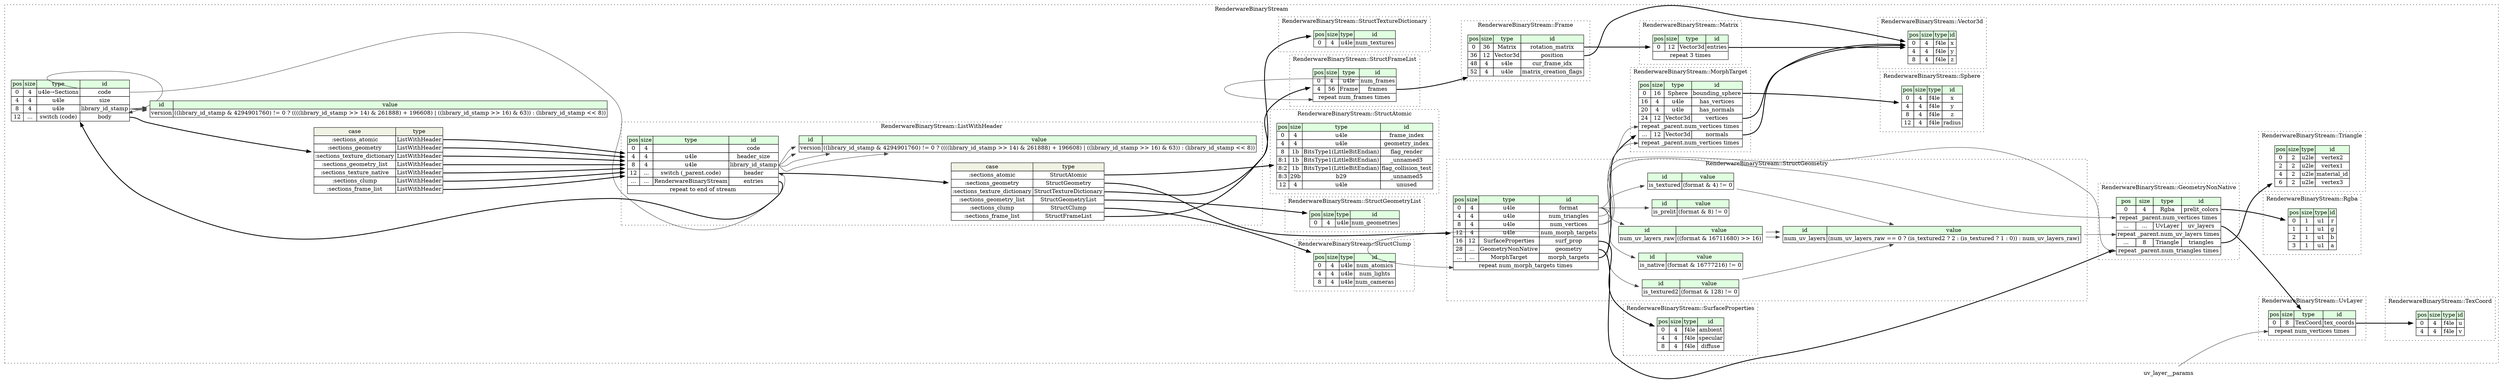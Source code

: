 digraph {
	rankdir=LR;
	node [shape=plaintext];
	subgraph cluster__renderware_binary_stream {
		label="RenderwareBinaryStream";
		graph[style=dotted];

		renderware_binary_stream__seq [label=<<TABLE BORDER="0" CELLBORDER="1" CELLSPACING="0">
			<TR><TD BGCOLOR="#E0FFE0">pos</TD><TD BGCOLOR="#E0FFE0">size</TD><TD BGCOLOR="#E0FFE0">type</TD><TD BGCOLOR="#E0FFE0">id</TD></TR>
			<TR><TD PORT="code_pos">0</TD><TD PORT="code_size">4</TD><TD>u4le→Sections</TD><TD PORT="code_type">code</TD></TR>
			<TR><TD PORT="size_pos">4</TD><TD PORT="size_size">4</TD><TD>u4le</TD><TD PORT="size_type">size</TD></TR>
			<TR><TD PORT="library_id_stamp_pos">8</TD><TD PORT="library_id_stamp_size">4</TD><TD>u4le</TD><TD PORT="library_id_stamp_type">library_id_stamp</TD></TR>
			<TR><TD PORT="body_pos">12</TD><TD PORT="body_size">...</TD><TD>switch (code)</TD><TD PORT="body_type">body</TD></TR>
		</TABLE>>];
		renderware_binary_stream__inst__version [label=<<TABLE BORDER="0" CELLBORDER="1" CELLSPACING="0">
			<TR><TD BGCOLOR="#E0FFE0">id</TD><TD BGCOLOR="#E0FFE0">value</TD></TR>
			<TR><TD>version</TD><TD>((library_id_stamp &amp; 4294901760) != 0 ? ((((library_id_stamp &gt;&gt; 14) &amp; 261888) + 196608) | ((library_id_stamp &gt;&gt; 16) &amp; 63)) : (library_id_stamp &lt;&lt; 8))</TD></TR>
		</TABLE>>];
renderware_binary_stream__seq_body_switch [label=<<TABLE BORDER="0" CELLBORDER="1" CELLSPACING="0">
	<TR><TD BGCOLOR="#F0F2E4">case</TD><TD BGCOLOR="#F0F2E4">type</TD></TR>
	<TR><TD>:sections_atomic</TD><TD PORT="case0">ListWithHeader</TD></TR>
	<TR><TD>:sections_geometry</TD><TD PORT="case1">ListWithHeader</TD></TR>
	<TR><TD>:sections_texture_dictionary</TD><TD PORT="case2">ListWithHeader</TD></TR>
	<TR><TD>:sections_geometry_list</TD><TD PORT="case3">ListWithHeader</TD></TR>
	<TR><TD>:sections_texture_native</TD><TD PORT="case4">ListWithHeader</TD></TR>
	<TR><TD>:sections_clump</TD><TD PORT="case5">ListWithHeader</TD></TR>
	<TR><TD>:sections_frame_list</TD><TD PORT="case6">ListWithHeader</TD></TR>
</TABLE>>];
		subgraph cluster__struct_clump {
			label="RenderwareBinaryStream::StructClump";
			graph[style=dotted];

			struct_clump__seq [label=<<TABLE BORDER="0" CELLBORDER="1" CELLSPACING="0">
				<TR><TD BGCOLOR="#E0FFE0">pos</TD><TD BGCOLOR="#E0FFE0">size</TD><TD BGCOLOR="#E0FFE0">type</TD><TD BGCOLOR="#E0FFE0">id</TD></TR>
				<TR><TD PORT="num_atomics_pos">0</TD><TD PORT="num_atomics_size">4</TD><TD>u4le</TD><TD PORT="num_atomics_type">num_atomics</TD></TR>
				<TR><TD PORT="num_lights_pos">4</TD><TD PORT="num_lights_size">4</TD><TD>u4le</TD><TD PORT="num_lights_type">num_lights</TD></TR>
				<TR><TD PORT="num_cameras_pos">8</TD><TD PORT="num_cameras_size">4</TD><TD>u4le</TD><TD PORT="num_cameras_type">num_cameras</TD></TR>
			</TABLE>>];
		}
		subgraph cluster__struct_geometry {
			label="RenderwareBinaryStream::StructGeometry";
			graph[style=dotted];

			struct_geometry__seq [label=<<TABLE BORDER="0" CELLBORDER="1" CELLSPACING="0">
				<TR><TD BGCOLOR="#E0FFE0">pos</TD><TD BGCOLOR="#E0FFE0">size</TD><TD BGCOLOR="#E0FFE0">type</TD><TD BGCOLOR="#E0FFE0">id</TD></TR>
				<TR><TD PORT="format_pos">0</TD><TD PORT="format_size">4</TD><TD>u4le</TD><TD PORT="format_type">format</TD></TR>
				<TR><TD PORT="num_triangles_pos">4</TD><TD PORT="num_triangles_size">4</TD><TD>u4le</TD><TD PORT="num_triangles_type">num_triangles</TD></TR>
				<TR><TD PORT="num_vertices_pos">8</TD><TD PORT="num_vertices_size">4</TD><TD>u4le</TD><TD PORT="num_vertices_type">num_vertices</TD></TR>
				<TR><TD PORT="num_morph_targets_pos">12</TD><TD PORT="num_morph_targets_size">4</TD><TD>u4le</TD><TD PORT="num_morph_targets_type">num_morph_targets</TD></TR>
				<TR><TD PORT="surf_prop_pos">16</TD><TD PORT="surf_prop_size">12</TD><TD>SurfaceProperties</TD><TD PORT="surf_prop_type">surf_prop</TD></TR>
				<TR><TD PORT="geometry_pos">28</TD><TD PORT="geometry_size">...</TD><TD>GeometryNonNative</TD><TD PORT="geometry_type">geometry</TD></TR>
				<TR><TD PORT="morph_targets_pos">...</TD><TD PORT="morph_targets_size">...</TD><TD>MorphTarget</TD><TD PORT="morph_targets_type">morph_targets</TD></TR>
				<TR><TD COLSPAN="4" PORT="morph_targets__repeat">repeat num_morph_targets times</TD></TR>
			</TABLE>>];
			struct_geometry__inst__num_uv_layers_raw [label=<<TABLE BORDER="0" CELLBORDER="1" CELLSPACING="0">
				<TR><TD BGCOLOR="#E0FFE0">id</TD><TD BGCOLOR="#E0FFE0">value</TD></TR>
				<TR><TD>num_uv_layers_raw</TD><TD>((format &amp; 16711680) &gt;&gt; 16)</TD></TR>
			</TABLE>>];
			struct_geometry__inst__is_textured [label=<<TABLE BORDER="0" CELLBORDER="1" CELLSPACING="0">
				<TR><TD BGCOLOR="#E0FFE0">id</TD><TD BGCOLOR="#E0FFE0">value</TD></TR>
				<TR><TD>is_textured</TD><TD>(format &amp; 4) != 0</TD></TR>
			</TABLE>>];
			struct_geometry__inst__is_native [label=<<TABLE BORDER="0" CELLBORDER="1" CELLSPACING="0">
				<TR><TD BGCOLOR="#E0FFE0">id</TD><TD BGCOLOR="#E0FFE0">value</TD></TR>
				<TR><TD>is_native</TD><TD>(format &amp; 16777216) != 0</TD></TR>
			</TABLE>>];
			struct_geometry__inst__num_uv_layers [label=<<TABLE BORDER="0" CELLBORDER="1" CELLSPACING="0">
				<TR><TD BGCOLOR="#E0FFE0">id</TD><TD BGCOLOR="#E0FFE0">value</TD></TR>
				<TR><TD>num_uv_layers</TD><TD>(num_uv_layers_raw == 0 ? (is_textured2 ? 2 : (is_textured ? 1 : 0)) : num_uv_layers_raw)</TD></TR>
			</TABLE>>];
			struct_geometry__inst__is_textured2 [label=<<TABLE BORDER="0" CELLBORDER="1" CELLSPACING="0">
				<TR><TD BGCOLOR="#E0FFE0">id</TD><TD BGCOLOR="#E0FFE0">value</TD></TR>
				<TR><TD>is_textured2</TD><TD>(format &amp; 128) != 0</TD></TR>
			</TABLE>>];
			struct_geometry__inst__is_prelit [label=<<TABLE BORDER="0" CELLBORDER="1" CELLSPACING="0">
				<TR><TD BGCOLOR="#E0FFE0">id</TD><TD BGCOLOR="#E0FFE0">value</TD></TR>
				<TR><TD>is_prelit</TD><TD>(format &amp; 8) != 0</TD></TR>
			</TABLE>>];
		}
		subgraph cluster__geometry_non_native {
			label="RenderwareBinaryStream::GeometryNonNative";
			graph[style=dotted];

			geometry_non_native__seq [label=<<TABLE BORDER="0" CELLBORDER="1" CELLSPACING="0">
				<TR><TD BGCOLOR="#E0FFE0">pos</TD><TD BGCOLOR="#E0FFE0">size</TD><TD BGCOLOR="#E0FFE0">type</TD><TD BGCOLOR="#E0FFE0">id</TD></TR>
				<TR><TD PORT="prelit_colors_pos">0</TD><TD PORT="prelit_colors_size">4</TD><TD>Rgba</TD><TD PORT="prelit_colors_type">prelit_colors</TD></TR>
				<TR><TD COLSPAN="4" PORT="prelit_colors__repeat">repeat _parent.num_vertices times</TD></TR>
				<TR><TD PORT="uv_layers_pos">...</TD><TD PORT="uv_layers_size">...</TD><TD>UvLayer</TD><TD PORT="uv_layers_type">uv_layers</TD></TR>
				<TR><TD COLSPAN="4" PORT="uv_layers__repeat">repeat _parent.num_uv_layers times</TD></TR>
				<TR><TD PORT="triangles_pos">...</TD><TD PORT="triangles_size">8</TD><TD>Triangle</TD><TD PORT="triangles_type">triangles</TD></TR>
				<TR><TD COLSPAN="4" PORT="triangles__repeat">repeat _parent.num_triangles times</TD></TR>
			</TABLE>>];
		}
		subgraph cluster__struct_geometry_list {
			label="RenderwareBinaryStream::StructGeometryList";
			graph[style=dotted];

			struct_geometry_list__seq [label=<<TABLE BORDER="0" CELLBORDER="1" CELLSPACING="0">
				<TR><TD BGCOLOR="#E0FFE0">pos</TD><TD BGCOLOR="#E0FFE0">size</TD><TD BGCOLOR="#E0FFE0">type</TD><TD BGCOLOR="#E0FFE0">id</TD></TR>
				<TR><TD PORT="num_geometries_pos">0</TD><TD PORT="num_geometries_size">4</TD><TD>u4le</TD><TD PORT="num_geometries_type">num_geometries</TD></TR>
			</TABLE>>];
		}
		subgraph cluster__rgba {
			label="RenderwareBinaryStream::Rgba";
			graph[style=dotted];

			rgba__seq [label=<<TABLE BORDER="0" CELLBORDER="1" CELLSPACING="0">
				<TR><TD BGCOLOR="#E0FFE0">pos</TD><TD BGCOLOR="#E0FFE0">size</TD><TD BGCOLOR="#E0FFE0">type</TD><TD BGCOLOR="#E0FFE0">id</TD></TR>
				<TR><TD PORT="r_pos">0</TD><TD PORT="r_size">1</TD><TD>u1</TD><TD PORT="r_type">r</TD></TR>
				<TR><TD PORT="g_pos">1</TD><TD PORT="g_size">1</TD><TD>u1</TD><TD PORT="g_type">g</TD></TR>
				<TR><TD PORT="b_pos">2</TD><TD PORT="b_size">1</TD><TD>u1</TD><TD PORT="b_type">b</TD></TR>
				<TR><TD PORT="a_pos">3</TD><TD PORT="a_size">1</TD><TD>u1</TD><TD PORT="a_type">a</TD></TR>
			</TABLE>>];
		}
		subgraph cluster__sphere {
			label="RenderwareBinaryStream::Sphere";
			graph[style=dotted];

			sphere__seq [label=<<TABLE BORDER="0" CELLBORDER="1" CELLSPACING="0">
				<TR><TD BGCOLOR="#E0FFE0">pos</TD><TD BGCOLOR="#E0FFE0">size</TD><TD BGCOLOR="#E0FFE0">type</TD><TD BGCOLOR="#E0FFE0">id</TD></TR>
				<TR><TD PORT="x_pos">0</TD><TD PORT="x_size">4</TD><TD>f4le</TD><TD PORT="x_type">x</TD></TR>
				<TR><TD PORT="y_pos">4</TD><TD PORT="y_size">4</TD><TD>f4le</TD><TD PORT="y_type">y</TD></TR>
				<TR><TD PORT="z_pos">8</TD><TD PORT="z_size">4</TD><TD>f4le</TD><TD PORT="z_type">z</TD></TR>
				<TR><TD PORT="radius_pos">12</TD><TD PORT="radius_size">4</TD><TD>f4le</TD><TD PORT="radius_type">radius</TD></TR>
			</TABLE>>];
		}
		subgraph cluster__morph_target {
			label="RenderwareBinaryStream::MorphTarget";
			graph[style=dotted];

			morph_target__seq [label=<<TABLE BORDER="0" CELLBORDER="1" CELLSPACING="0">
				<TR><TD BGCOLOR="#E0FFE0">pos</TD><TD BGCOLOR="#E0FFE0">size</TD><TD BGCOLOR="#E0FFE0">type</TD><TD BGCOLOR="#E0FFE0">id</TD></TR>
				<TR><TD PORT="bounding_sphere_pos">0</TD><TD PORT="bounding_sphere_size">16</TD><TD>Sphere</TD><TD PORT="bounding_sphere_type">bounding_sphere</TD></TR>
				<TR><TD PORT="has_vertices_pos">16</TD><TD PORT="has_vertices_size">4</TD><TD>u4le</TD><TD PORT="has_vertices_type">has_vertices</TD></TR>
				<TR><TD PORT="has_normals_pos">20</TD><TD PORT="has_normals_size">4</TD><TD>u4le</TD><TD PORT="has_normals_type">has_normals</TD></TR>
				<TR><TD PORT="vertices_pos">24</TD><TD PORT="vertices_size">12</TD><TD>Vector3d</TD><TD PORT="vertices_type">vertices</TD></TR>
				<TR><TD COLSPAN="4" PORT="vertices__repeat">repeat _parent.num_vertices times</TD></TR>
				<TR><TD PORT="normals_pos">...</TD><TD PORT="normals_size">12</TD><TD>Vector3d</TD><TD PORT="normals_type">normals</TD></TR>
				<TR><TD COLSPAN="4" PORT="normals__repeat">repeat _parent.num_vertices times</TD></TR>
			</TABLE>>];
		}
		subgraph cluster__struct_atomic {
			label="RenderwareBinaryStream::StructAtomic";
			graph[style=dotted];

			struct_atomic__seq [label=<<TABLE BORDER="0" CELLBORDER="1" CELLSPACING="0">
				<TR><TD BGCOLOR="#E0FFE0">pos</TD><TD BGCOLOR="#E0FFE0">size</TD><TD BGCOLOR="#E0FFE0">type</TD><TD BGCOLOR="#E0FFE0">id</TD></TR>
				<TR><TD PORT="frame_index_pos">0</TD><TD PORT="frame_index_size">4</TD><TD>u4le</TD><TD PORT="frame_index_type">frame_index</TD></TR>
				<TR><TD PORT="geometry_index_pos">4</TD><TD PORT="geometry_index_size">4</TD><TD>u4le</TD><TD PORT="geometry_index_type">geometry_index</TD></TR>
				<TR><TD PORT="flag_render_pos">8</TD><TD PORT="flag_render_size">1b</TD><TD>BitsType1(LittleBitEndian)</TD><TD PORT="flag_render_type">flag_render</TD></TR>
				<TR><TD PORT="_unnamed3_pos">8:1</TD><TD PORT="_unnamed3_size">1b</TD><TD>BitsType1(LittleBitEndian)</TD><TD PORT="_unnamed3_type">_unnamed3</TD></TR>
				<TR><TD PORT="flag_collision_test_pos">8:2</TD><TD PORT="flag_collision_test_size">1b</TD><TD>BitsType1(LittleBitEndian)</TD><TD PORT="flag_collision_test_type">flag_collision_test</TD></TR>
				<TR><TD PORT="_unnamed5_pos">8:3</TD><TD PORT="_unnamed5_size">29b</TD><TD>b29</TD><TD PORT="_unnamed5_type">_unnamed5</TD></TR>
				<TR><TD PORT="unused_pos">12</TD><TD PORT="unused_size">4</TD><TD>u4le</TD><TD PORT="unused_type">unused</TD></TR>
			</TABLE>>];
		}
		subgraph cluster__surface_properties {
			label="RenderwareBinaryStream::SurfaceProperties";
			graph[style=dotted];

			surface_properties__seq [label=<<TABLE BORDER="0" CELLBORDER="1" CELLSPACING="0">
				<TR><TD BGCOLOR="#E0FFE0">pos</TD><TD BGCOLOR="#E0FFE0">size</TD><TD BGCOLOR="#E0FFE0">type</TD><TD BGCOLOR="#E0FFE0">id</TD></TR>
				<TR><TD PORT="ambient_pos">0</TD><TD PORT="ambient_size">4</TD><TD>f4le</TD><TD PORT="ambient_type">ambient</TD></TR>
				<TR><TD PORT="specular_pos">4</TD><TD PORT="specular_size">4</TD><TD>f4le</TD><TD PORT="specular_type">specular</TD></TR>
				<TR><TD PORT="diffuse_pos">8</TD><TD PORT="diffuse_size">4</TD><TD>f4le</TD><TD PORT="diffuse_type">diffuse</TD></TR>
			</TABLE>>];
		}
		subgraph cluster__struct_frame_list {
			label="RenderwareBinaryStream::StructFrameList";
			graph[style=dotted];

			struct_frame_list__seq [label=<<TABLE BORDER="0" CELLBORDER="1" CELLSPACING="0">
				<TR><TD BGCOLOR="#E0FFE0">pos</TD><TD BGCOLOR="#E0FFE0">size</TD><TD BGCOLOR="#E0FFE0">type</TD><TD BGCOLOR="#E0FFE0">id</TD></TR>
				<TR><TD PORT="num_frames_pos">0</TD><TD PORT="num_frames_size">4</TD><TD>u4le</TD><TD PORT="num_frames_type">num_frames</TD></TR>
				<TR><TD PORT="frames_pos">4</TD><TD PORT="frames_size">56</TD><TD>Frame</TD><TD PORT="frames_type">frames</TD></TR>
				<TR><TD COLSPAN="4" PORT="frames__repeat">repeat num_frames times</TD></TR>
			</TABLE>>];
		}
		subgraph cluster__matrix {
			label="RenderwareBinaryStream::Matrix";
			graph[style=dotted];

			matrix__seq [label=<<TABLE BORDER="0" CELLBORDER="1" CELLSPACING="0">
				<TR><TD BGCOLOR="#E0FFE0">pos</TD><TD BGCOLOR="#E0FFE0">size</TD><TD BGCOLOR="#E0FFE0">type</TD><TD BGCOLOR="#E0FFE0">id</TD></TR>
				<TR><TD PORT="entries_pos">0</TD><TD PORT="entries_size">12</TD><TD>Vector3d</TD><TD PORT="entries_type">entries</TD></TR>
				<TR><TD COLSPAN="4" PORT="entries__repeat">repeat 3 times</TD></TR>
			</TABLE>>];
		}
		subgraph cluster__vector_3d {
			label="RenderwareBinaryStream::Vector3d";
			graph[style=dotted];

			vector_3d__seq [label=<<TABLE BORDER="0" CELLBORDER="1" CELLSPACING="0">
				<TR><TD BGCOLOR="#E0FFE0">pos</TD><TD BGCOLOR="#E0FFE0">size</TD><TD BGCOLOR="#E0FFE0">type</TD><TD BGCOLOR="#E0FFE0">id</TD></TR>
				<TR><TD PORT="x_pos">0</TD><TD PORT="x_size">4</TD><TD>f4le</TD><TD PORT="x_type">x</TD></TR>
				<TR><TD PORT="y_pos">4</TD><TD PORT="y_size">4</TD><TD>f4le</TD><TD PORT="y_type">y</TD></TR>
				<TR><TD PORT="z_pos">8</TD><TD PORT="z_size">4</TD><TD>f4le</TD><TD PORT="z_type">z</TD></TR>
			</TABLE>>];
		}
		subgraph cluster__list_with_header {
			label="RenderwareBinaryStream::ListWithHeader";
			graph[style=dotted];

			list_with_header__seq [label=<<TABLE BORDER="0" CELLBORDER="1" CELLSPACING="0">
				<TR><TD BGCOLOR="#E0FFE0">pos</TD><TD BGCOLOR="#E0FFE0">size</TD><TD BGCOLOR="#E0FFE0">type</TD><TD BGCOLOR="#E0FFE0">id</TD></TR>
				<TR><TD PORT="code_pos">0</TD><TD PORT="code_size">4</TD><TD></TD><TD PORT="code_type">code</TD></TR>
				<TR><TD PORT="header_size_pos">4</TD><TD PORT="header_size_size">4</TD><TD>u4le</TD><TD PORT="header_size_type">header_size</TD></TR>
				<TR><TD PORT="library_id_stamp_pos">8</TD><TD PORT="library_id_stamp_size">4</TD><TD>u4le</TD><TD PORT="library_id_stamp_type">library_id_stamp</TD></TR>
				<TR><TD PORT="header_pos">12</TD><TD PORT="header_size">...</TD><TD>switch (_parent.code)</TD><TD PORT="header_type">header</TD></TR>
				<TR><TD PORT="entries_pos">...</TD><TD PORT="entries_size">...</TD><TD>RenderwareBinaryStream</TD><TD PORT="entries_type">entries</TD></TR>
				<TR><TD COLSPAN="4" PORT="entries__repeat">repeat to end of stream</TD></TR>
			</TABLE>>];
			list_with_header__inst__version [label=<<TABLE BORDER="0" CELLBORDER="1" CELLSPACING="0">
				<TR><TD BGCOLOR="#E0FFE0">id</TD><TD BGCOLOR="#E0FFE0">value</TD></TR>
				<TR><TD>version</TD><TD>((library_id_stamp &amp; 4294901760) != 0 ? ((((library_id_stamp &gt;&gt; 14) &amp; 261888) + 196608) | ((library_id_stamp &gt;&gt; 16) &amp; 63)) : (library_id_stamp &lt;&lt; 8))</TD></TR>
			</TABLE>>];
list_with_header__seq_header_switch [label=<<TABLE BORDER="0" CELLBORDER="1" CELLSPACING="0">
	<TR><TD BGCOLOR="#F0F2E4">case</TD><TD BGCOLOR="#F0F2E4">type</TD></TR>
	<TR><TD>:sections_atomic</TD><TD PORT="case0">StructAtomic</TD></TR>
	<TR><TD>:sections_geometry</TD><TD PORT="case1">StructGeometry</TD></TR>
	<TR><TD>:sections_texture_dictionary</TD><TD PORT="case2">StructTextureDictionary</TD></TR>
	<TR><TD>:sections_geometry_list</TD><TD PORT="case3">StructGeometryList</TD></TR>
	<TR><TD>:sections_clump</TD><TD PORT="case4">StructClump</TD></TR>
	<TR><TD>:sections_frame_list</TD><TD PORT="case5">StructFrameList</TD></TR>
</TABLE>>];
		}
		subgraph cluster__triangle {
			label="RenderwareBinaryStream::Triangle";
			graph[style=dotted];

			triangle__seq [label=<<TABLE BORDER="0" CELLBORDER="1" CELLSPACING="0">
				<TR><TD BGCOLOR="#E0FFE0">pos</TD><TD BGCOLOR="#E0FFE0">size</TD><TD BGCOLOR="#E0FFE0">type</TD><TD BGCOLOR="#E0FFE0">id</TD></TR>
				<TR><TD PORT="vertex2_pos">0</TD><TD PORT="vertex2_size">2</TD><TD>u2le</TD><TD PORT="vertex2_type">vertex2</TD></TR>
				<TR><TD PORT="vertex1_pos">2</TD><TD PORT="vertex1_size">2</TD><TD>u2le</TD><TD PORT="vertex1_type">vertex1</TD></TR>
				<TR><TD PORT="material_id_pos">4</TD><TD PORT="material_id_size">2</TD><TD>u2le</TD><TD PORT="material_id_type">material_id</TD></TR>
				<TR><TD PORT="vertex3_pos">6</TD><TD PORT="vertex3_size">2</TD><TD>u2le</TD><TD PORT="vertex3_type">vertex3</TD></TR>
			</TABLE>>];
		}
		subgraph cluster__frame {
			label="RenderwareBinaryStream::Frame";
			graph[style=dotted];

			frame__seq [label=<<TABLE BORDER="0" CELLBORDER="1" CELLSPACING="0">
				<TR><TD BGCOLOR="#E0FFE0">pos</TD><TD BGCOLOR="#E0FFE0">size</TD><TD BGCOLOR="#E0FFE0">type</TD><TD BGCOLOR="#E0FFE0">id</TD></TR>
				<TR><TD PORT="rotation_matrix_pos">0</TD><TD PORT="rotation_matrix_size">36</TD><TD>Matrix</TD><TD PORT="rotation_matrix_type">rotation_matrix</TD></TR>
				<TR><TD PORT="position_pos">36</TD><TD PORT="position_size">12</TD><TD>Vector3d</TD><TD PORT="position_type">position</TD></TR>
				<TR><TD PORT="cur_frame_idx_pos">48</TD><TD PORT="cur_frame_idx_size">4</TD><TD>s4le</TD><TD PORT="cur_frame_idx_type">cur_frame_idx</TD></TR>
				<TR><TD PORT="matrix_creation_flags_pos">52</TD><TD PORT="matrix_creation_flags_size">4</TD><TD>u4le</TD><TD PORT="matrix_creation_flags_type">matrix_creation_flags</TD></TR>
			</TABLE>>];
		}
		subgraph cluster__tex_coord {
			label="RenderwareBinaryStream::TexCoord";
			graph[style=dotted];

			tex_coord__seq [label=<<TABLE BORDER="0" CELLBORDER="1" CELLSPACING="0">
				<TR><TD BGCOLOR="#E0FFE0">pos</TD><TD BGCOLOR="#E0FFE0">size</TD><TD BGCOLOR="#E0FFE0">type</TD><TD BGCOLOR="#E0FFE0">id</TD></TR>
				<TR><TD PORT="u_pos">0</TD><TD PORT="u_size">4</TD><TD>f4le</TD><TD PORT="u_type">u</TD></TR>
				<TR><TD PORT="v_pos">4</TD><TD PORT="v_size">4</TD><TD>f4le</TD><TD PORT="v_type">v</TD></TR>
			</TABLE>>];
		}
		subgraph cluster__uv_layer {
			label="RenderwareBinaryStream::UvLayer";
			graph[style=dotted];

			uv_layer__seq [label=<<TABLE BORDER="0" CELLBORDER="1" CELLSPACING="0">
				<TR><TD BGCOLOR="#E0FFE0">pos</TD><TD BGCOLOR="#E0FFE0">size</TD><TD BGCOLOR="#E0FFE0">type</TD><TD BGCOLOR="#E0FFE0">id</TD></TR>
				<TR><TD PORT="tex_coords_pos">0</TD><TD PORT="tex_coords_size">8</TD><TD>TexCoord</TD><TD PORT="tex_coords_type">tex_coords</TD></TR>
				<TR><TD COLSPAN="4" PORT="tex_coords__repeat">repeat num_vertices times</TD></TR>
			</TABLE>>];
		}
		subgraph cluster__struct_texture_dictionary {
			label="RenderwareBinaryStream::StructTextureDictionary";
			graph[style=dotted];

			struct_texture_dictionary__seq [label=<<TABLE BORDER="0" CELLBORDER="1" CELLSPACING="0">
				<TR><TD BGCOLOR="#E0FFE0">pos</TD><TD BGCOLOR="#E0FFE0">size</TD><TD BGCOLOR="#E0FFE0">type</TD><TD BGCOLOR="#E0FFE0">id</TD></TR>
				<TR><TD PORT="num_textures_pos">0</TD><TD PORT="num_textures_size">4</TD><TD>u4le</TD><TD PORT="num_textures_type">num_textures</TD></TR>
			</TABLE>>];
		}
	}
	renderware_binary_stream__seq:body_type -> renderware_binary_stream__seq_body_switch [style=bold];
	renderware_binary_stream__seq_body_switch:case0 -> list_with_header__seq [style=bold];
	renderware_binary_stream__seq_body_switch:case1 -> list_with_header__seq [style=bold];
	renderware_binary_stream__seq_body_switch:case2 -> list_with_header__seq [style=bold];
	renderware_binary_stream__seq_body_switch:case3 -> list_with_header__seq [style=bold];
	renderware_binary_stream__seq_body_switch:case4 -> list_with_header__seq [style=bold];
	renderware_binary_stream__seq_body_switch:case5 -> list_with_header__seq [style=bold];
	renderware_binary_stream__seq_body_switch:case6 -> list_with_header__seq [style=bold];
	renderware_binary_stream__seq:code_type -> renderware_binary_stream__seq:body_type [color="#404040"];
	renderware_binary_stream__seq:library_id_stamp_type -> renderware_binary_stream__inst__version [color="#404040"];
	renderware_binary_stream__seq:library_id_stamp_type -> renderware_binary_stream__inst__version [color="#404040"];
	renderware_binary_stream__seq:library_id_stamp_type -> renderware_binary_stream__inst__version [color="#404040"];
	renderware_binary_stream__seq:library_id_stamp_type -> renderware_binary_stream__inst__version [color="#404040"];
	struct_geometry__seq:surf_prop_type -> surface_properties__seq [style=bold];
	struct_geometry__seq:geometry_type -> geometry_non_native__seq [style=bold];
	struct_geometry__seq:morph_targets_type -> morph_target__seq [style=bold];
	struct_geometry__seq:num_morph_targets_type -> struct_geometry__seq:morph_targets__repeat [color="#404040"];
	struct_geometry__seq:format_type -> struct_geometry__inst__num_uv_layers_raw [color="#404040"];
	struct_geometry__seq:format_type -> struct_geometry__inst__is_textured [color="#404040"];
	struct_geometry__seq:format_type -> struct_geometry__inst__is_native [color="#404040"];
	struct_geometry__inst__num_uv_layers_raw:num_uv_layers_raw_type -> struct_geometry__inst__num_uv_layers [color="#404040"];
	struct_geometry__inst__is_textured2:is_textured2_type -> struct_geometry__inst__num_uv_layers [color="#404040"];
	struct_geometry__inst__is_textured:is_textured_type -> struct_geometry__inst__num_uv_layers [color="#404040"];
	struct_geometry__inst__num_uv_layers_raw:num_uv_layers_raw_type -> struct_geometry__inst__num_uv_layers [color="#404040"];
	struct_geometry__seq:format_type -> struct_geometry__inst__is_textured2 [color="#404040"];
	struct_geometry__seq:format_type -> struct_geometry__inst__is_prelit [color="#404040"];
	geometry_non_native__seq:prelit_colors_type -> rgba__seq [style=bold];
	struct_geometry__seq:num_vertices_type -> geometry_non_native__seq:prelit_colors__repeat [color="#404040"];
	geometry_non_native__seq:uv_layers_type -> uv_layer__seq [style=bold];
	struct_geometry__inst__num_uv_layers:num_uv_layers_type -> geometry_non_native__seq:uv_layers__repeat [color="#404040"];
	geometry_non_native__seq:triangles_type -> triangle__seq [style=bold];
	struct_geometry__seq:num_triangles_type -> geometry_non_native__seq:triangles__repeat [color="#404040"];
	morph_target__seq:bounding_sphere_type -> sphere__seq [style=bold];
	morph_target__seq:vertices_type -> vector_3d__seq [style=bold];
	struct_geometry__seq:num_vertices_type -> morph_target__seq:vertices__repeat [color="#404040"];
	morph_target__seq:normals_type -> vector_3d__seq [style=bold];
	struct_geometry__seq:num_vertices_type -> morph_target__seq:normals__repeat [color="#404040"];
	struct_frame_list__seq:frames_type -> frame__seq [style=bold];
	struct_frame_list__seq:num_frames_type -> struct_frame_list__seq:frames__repeat [color="#404040"];
	matrix__seq:entries_type -> vector_3d__seq [style=bold];
	list_with_header__seq:header_type -> list_with_header__seq_header_switch [style=bold];
	list_with_header__seq_header_switch:case0 -> struct_atomic__seq [style=bold];
	list_with_header__seq_header_switch:case1 -> struct_geometry__seq [style=bold];
	list_with_header__seq_header_switch:case2 -> struct_texture_dictionary__seq [style=bold];
	list_with_header__seq_header_switch:case3 -> struct_geometry_list__seq [style=bold];
	list_with_header__seq_header_switch:case4 -> struct_clump__seq [style=bold];
	list_with_header__seq_header_switch:case5 -> struct_frame_list__seq [style=bold];
	renderware_binary_stream__seq:code_type -> list_with_header__seq:header_type [color="#404040"];
	list_with_header__seq:entries_type -> renderware_binary_stream__seq [style=bold];
	list_with_header__seq:library_id_stamp_type -> list_with_header__inst__version [color="#404040"];
	list_with_header__seq:library_id_stamp_type -> list_with_header__inst__version [color="#404040"];
	list_with_header__seq:library_id_stamp_type -> list_with_header__inst__version [color="#404040"];
	list_with_header__seq:library_id_stamp_type -> list_with_header__inst__version [color="#404040"];
	frame__seq:rotation_matrix_type -> matrix__seq [style=bold];
	frame__seq:position_type -> vector_3d__seq [style=bold];
	uv_layer__seq:tex_coords_type -> tex_coord__seq [style=bold];
	uv_layer__params:num_vertices_type -> uv_layer__seq:tex_coords__repeat [color="#404040"];
}
